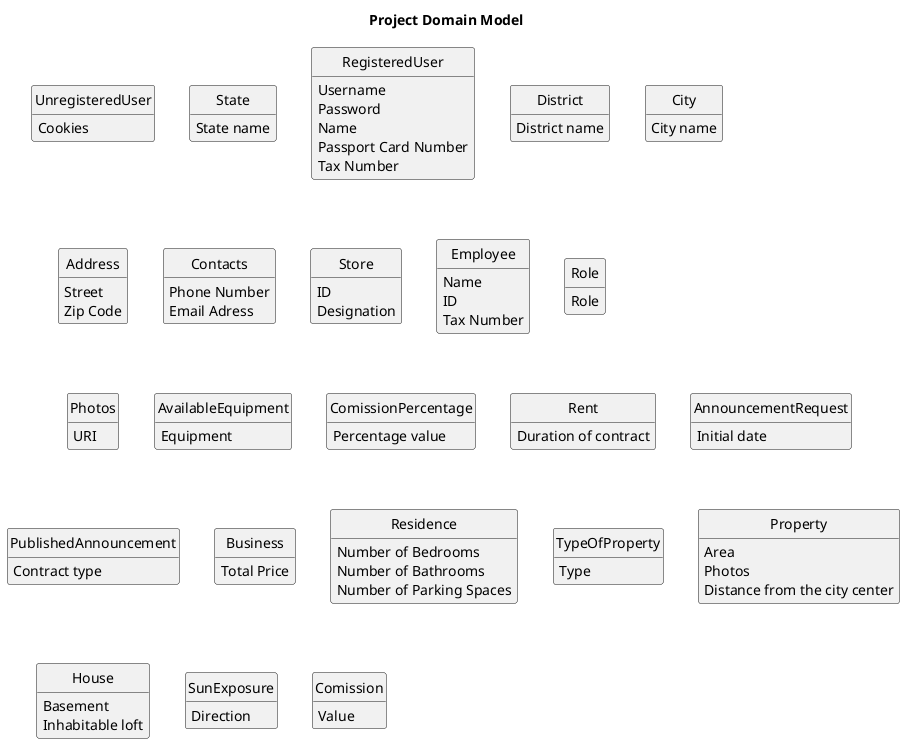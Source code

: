 @startuml

skinparam groupInheritance 2
skinparam monochrome true
skinparam packageStyle rectangle
skinparam shadowing false
skinparam classAttributeIconSize 0

hide circle
hide methods

title Project Domain Model

class UnregisteredUser {
    Cookies
}

class State {
    State name
}

class RegisteredUser {
    Username
    Password
    Name
    Passport Card Number
    Tax Number
}

class District {
    District name
}

class City {
    City name
}

class Address {
    Street
    Zip Code
}

class Contacts {
    Phone Number
    Email Adress
}

class Store {
    ID
    Designation
}

class Employee {
    Name
    ID
    Tax Number
}

class Role {
    Role
}

class Photos {
    URI
}

class AvailableEquipment {
    Equipment
}

class ComissionPercentage {
    Percentage value
}

class Rent {
    Duration of contract
}

class AnnouncementRequest {
    Initial date
}

class PublishedAnnouncement {
    Contract type
}

class Business {
    Total Price
}

class Residence {
    Number of Bedrooms
    Number of Bathrooms
    Number of Parking Spaces
}

class TypeOfProperty{
    Type
}

class Property {
    Area
    Photos
    Distance from the city center
}

class House {
    Basement
    Inhabitable loft
}

class SunExposure {
    Direction
}

class Comission {
    Value
}



@enduml